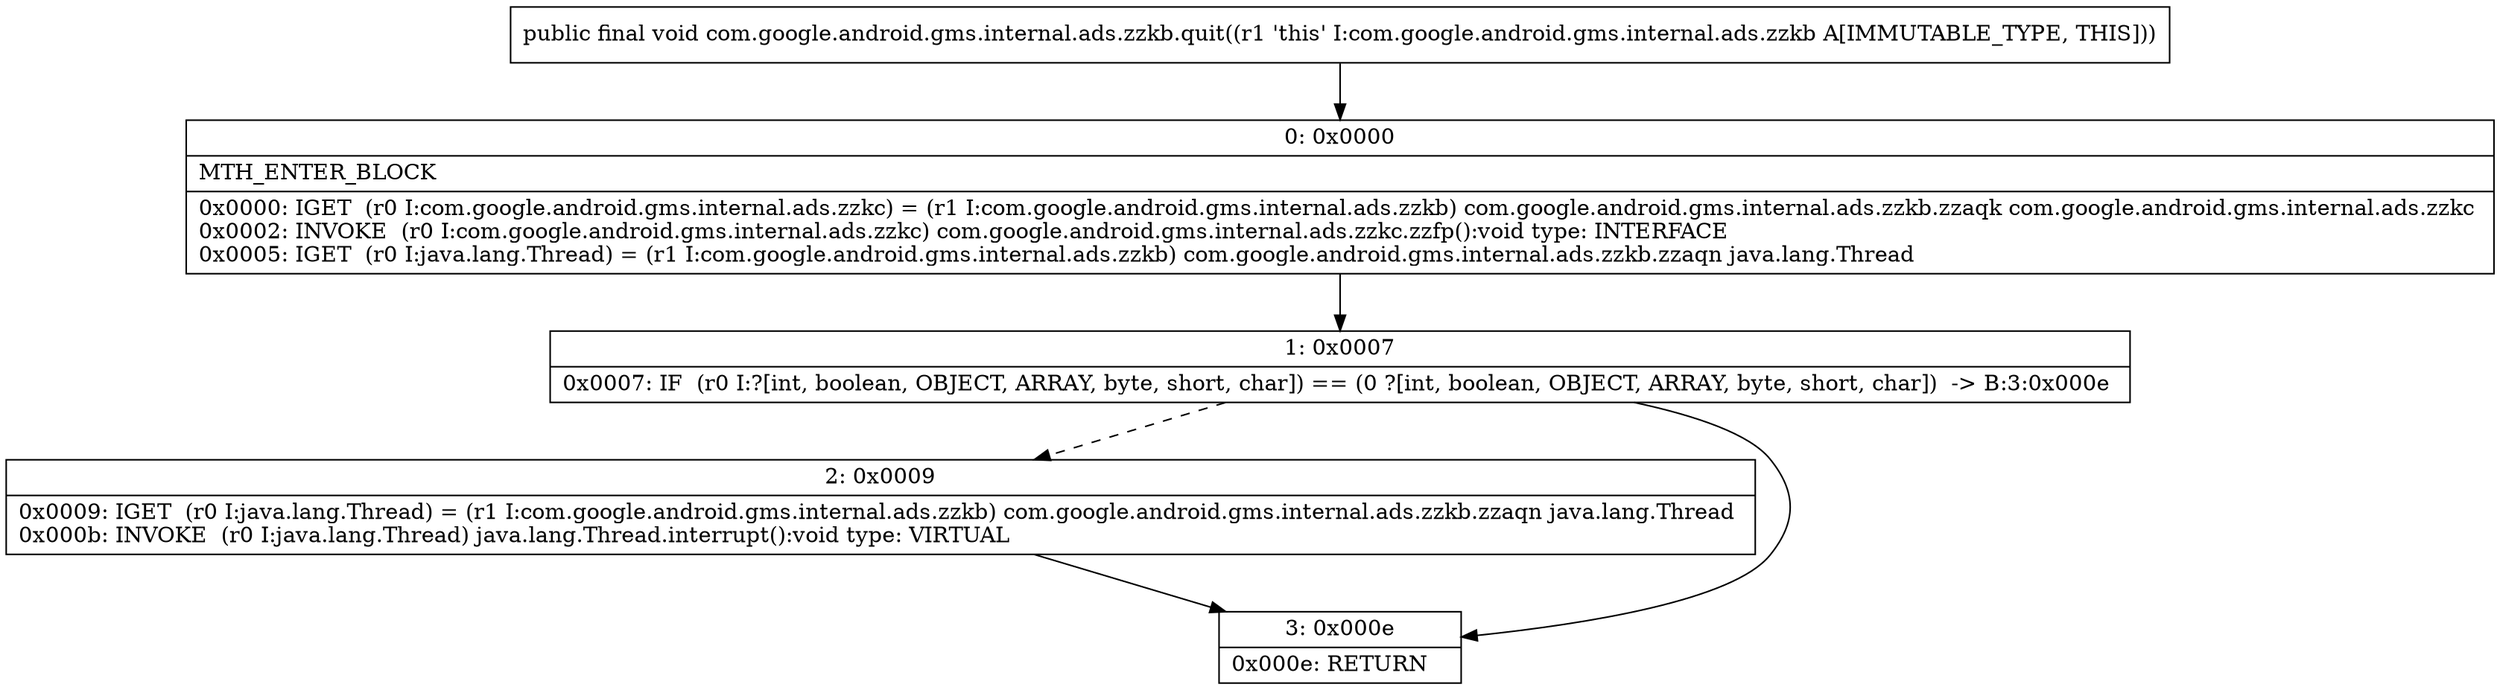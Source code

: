 digraph "CFG forcom.google.android.gms.internal.ads.zzkb.quit()V" {
Node_0 [shape=record,label="{0\:\ 0x0000|MTH_ENTER_BLOCK\l|0x0000: IGET  (r0 I:com.google.android.gms.internal.ads.zzkc) = (r1 I:com.google.android.gms.internal.ads.zzkb) com.google.android.gms.internal.ads.zzkb.zzaqk com.google.android.gms.internal.ads.zzkc \l0x0002: INVOKE  (r0 I:com.google.android.gms.internal.ads.zzkc) com.google.android.gms.internal.ads.zzkc.zzfp():void type: INTERFACE \l0x0005: IGET  (r0 I:java.lang.Thread) = (r1 I:com.google.android.gms.internal.ads.zzkb) com.google.android.gms.internal.ads.zzkb.zzaqn java.lang.Thread \l}"];
Node_1 [shape=record,label="{1\:\ 0x0007|0x0007: IF  (r0 I:?[int, boolean, OBJECT, ARRAY, byte, short, char]) == (0 ?[int, boolean, OBJECT, ARRAY, byte, short, char])  \-\> B:3:0x000e \l}"];
Node_2 [shape=record,label="{2\:\ 0x0009|0x0009: IGET  (r0 I:java.lang.Thread) = (r1 I:com.google.android.gms.internal.ads.zzkb) com.google.android.gms.internal.ads.zzkb.zzaqn java.lang.Thread \l0x000b: INVOKE  (r0 I:java.lang.Thread) java.lang.Thread.interrupt():void type: VIRTUAL \l}"];
Node_3 [shape=record,label="{3\:\ 0x000e|0x000e: RETURN   \l}"];
MethodNode[shape=record,label="{public final void com.google.android.gms.internal.ads.zzkb.quit((r1 'this' I:com.google.android.gms.internal.ads.zzkb A[IMMUTABLE_TYPE, THIS])) }"];
MethodNode -> Node_0;
Node_0 -> Node_1;
Node_1 -> Node_2[style=dashed];
Node_1 -> Node_3;
Node_2 -> Node_3;
}

